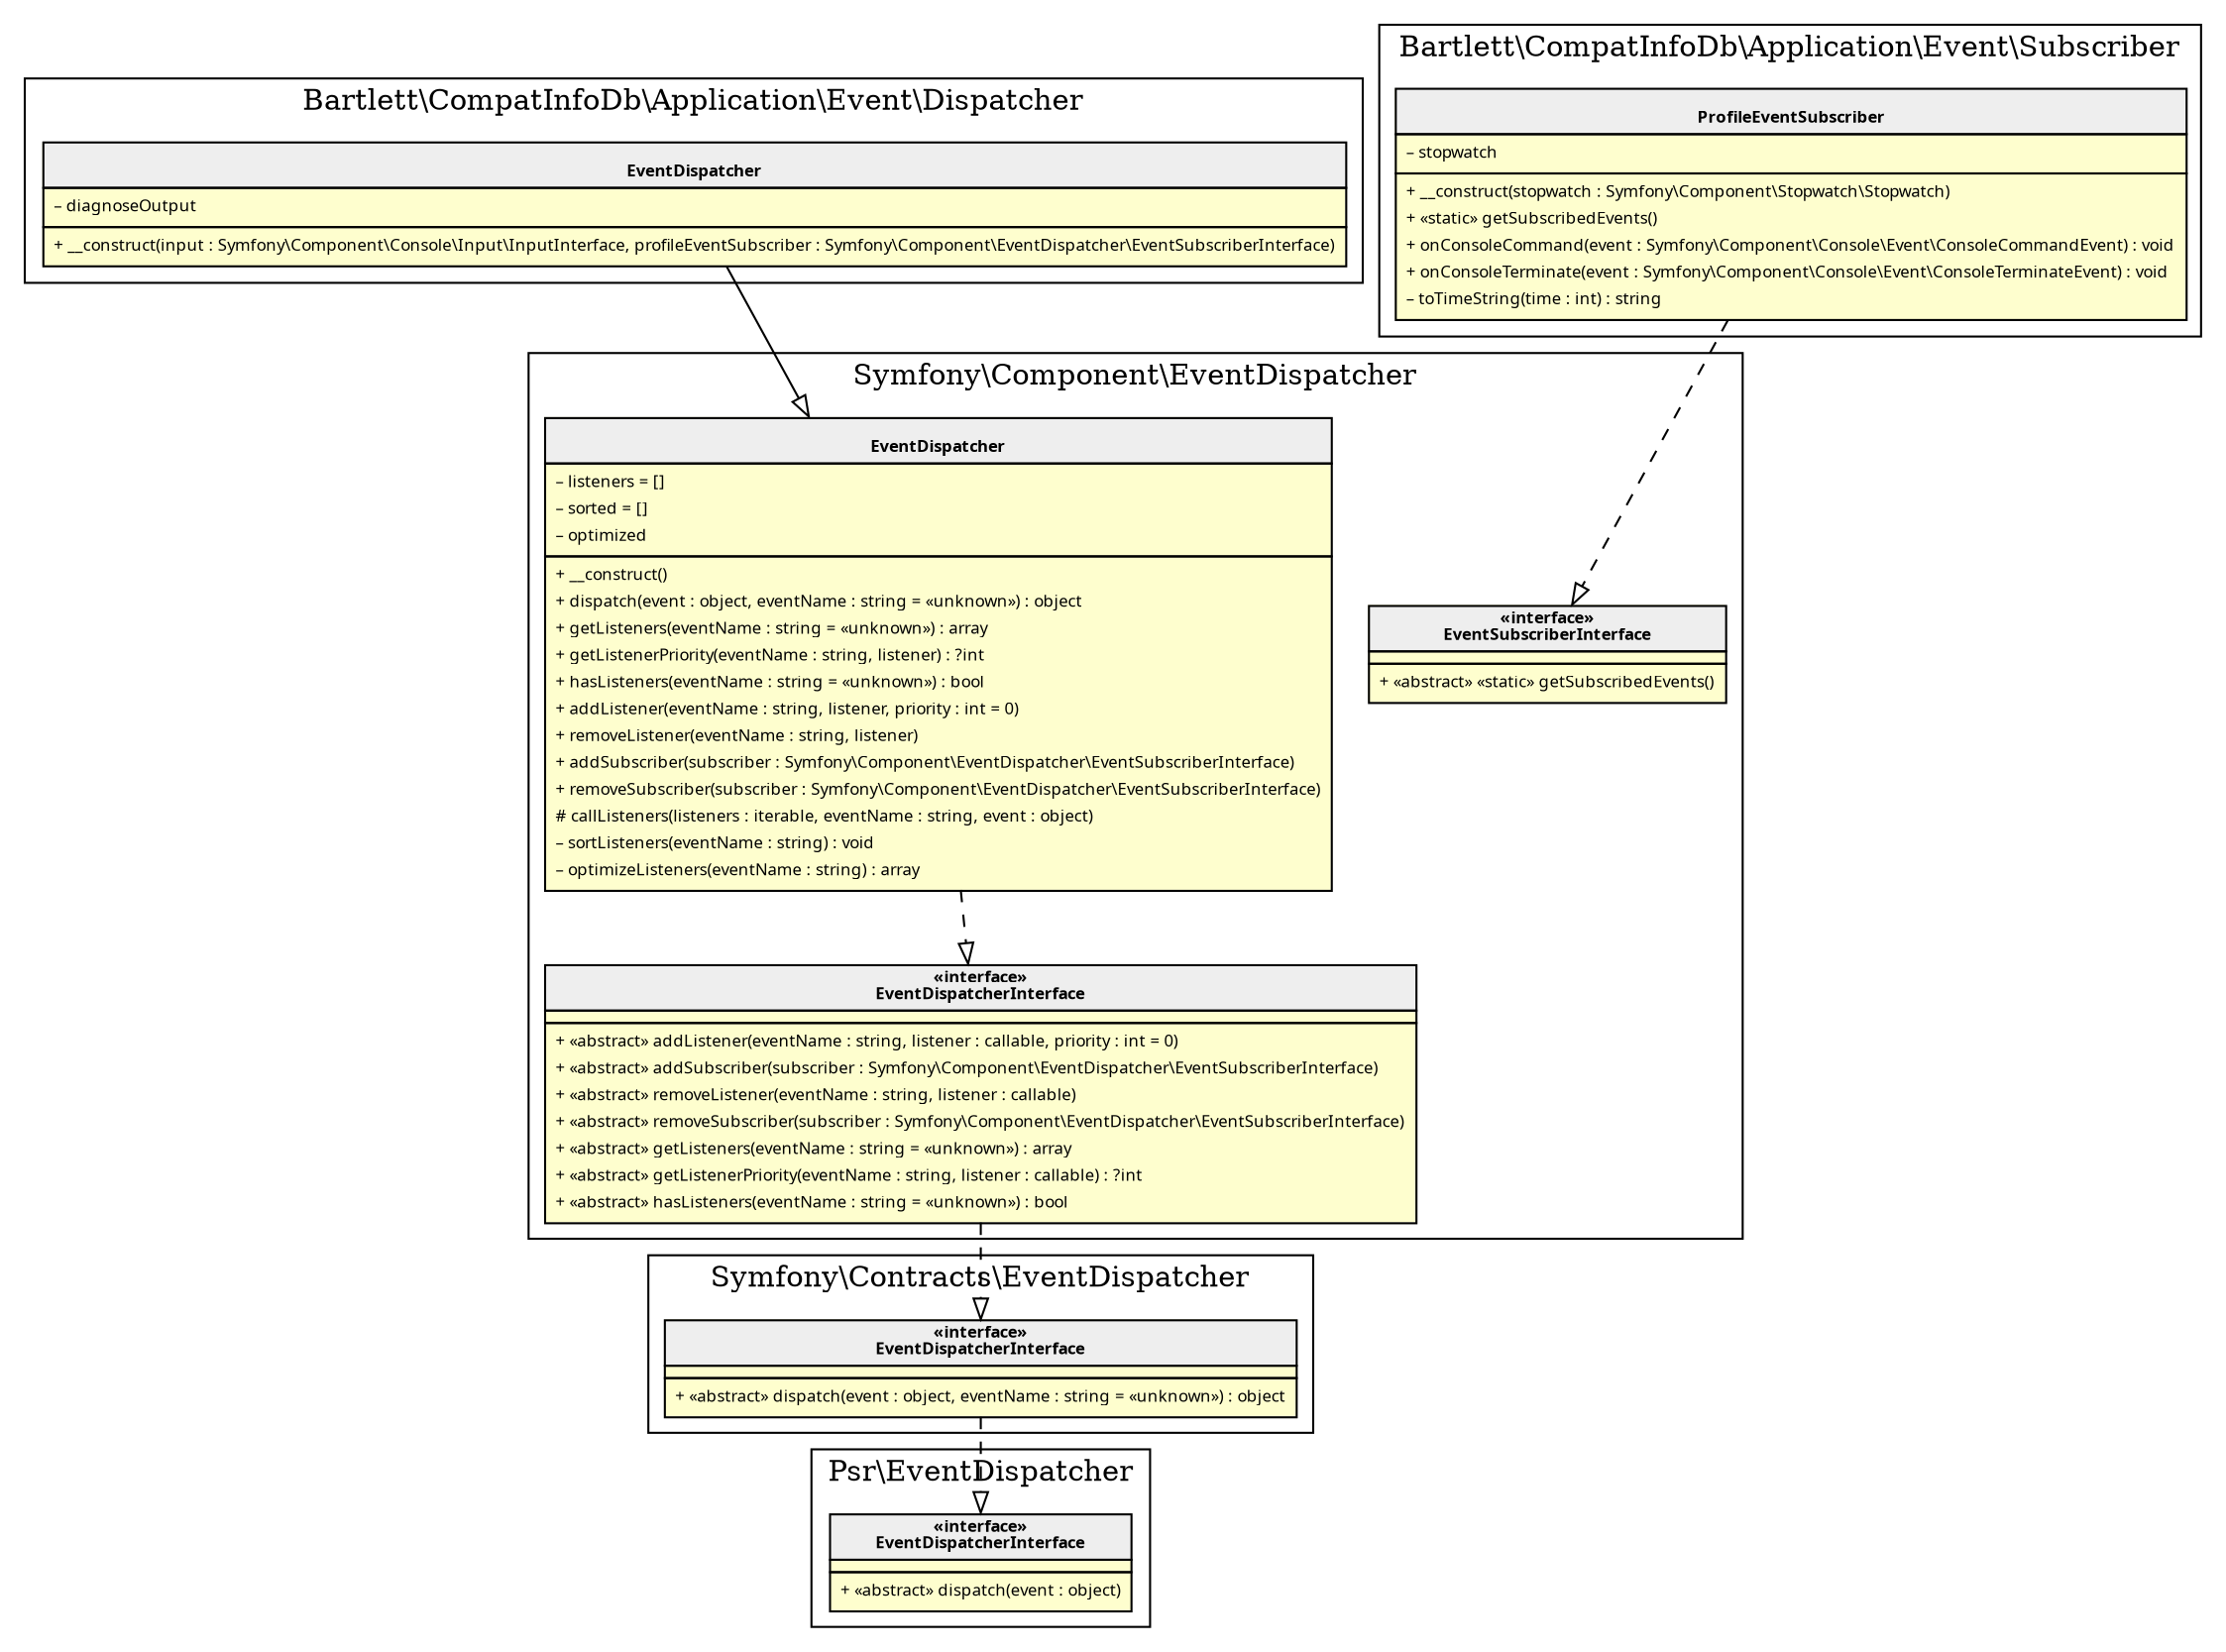digraph {
  graph [name="G" overlap="false" rankdir="TB" bgcolor="transparent"]
  node [fontname="Verdana" fontsize=8 shape="none" margin=0 fillcolor="#FEFECE" style="filled"]
  edge [fontname="Verdana" fontsize=8]
  subgraph cluster_0 {
    label = "Bartlett\\CompatInfoDb\\Application\\Event\\Dispatcher"
    "Bartlett\\CompatInfoDb\\Application\\Event\\Dispatcher\\EventDispatcher" [shape="none" label=<
<table cellspacing="0" border="0" cellborder="1">
    <tr><td bgcolor="#eeeeee"><b><br/>EventDispatcher</b></td></tr>
    <tr><td><table border="0" cellspacing="0" cellpadding="2">
    <tr><td align="left">– diagnoseOutput</td></tr>
</table></td></tr>
    <tr><td><table border="0" cellspacing="0" cellpadding="2">
    <tr><td align="left">+ __construct(input : Symfony\\Component\\Console\\Input\\InputInterface, profileEventSubscriber : Symfony\\Component\\EventDispatcher\\EventSubscriberInterface)</td></tr>
</table></td></tr>
</table>>]
  }
  subgraph cluster_1 {
    label = "Symfony\\Component\\EventDispatcher"
    "Symfony\\Component\\EventDispatcher\\EventDispatcher" [shape="none" label=<
<table cellspacing="0" border="0" cellborder="1">
    <tr><td bgcolor="#eeeeee"><b><br/>EventDispatcher</b></td></tr>
    <tr><td><table border="0" cellspacing="0" cellpadding="2">
    <tr><td align="left">– listeners = []</td></tr>
    <tr><td align="left">– sorted = []</td></tr>
    <tr><td align="left">– optimized</td></tr>
</table></td></tr>
    <tr><td><table border="0" cellspacing="0" cellpadding="2">
    <tr><td align="left">+ __construct()</td></tr>
    <tr><td align="left">+ dispatch(event : object, eventName : string = «unknown») : object</td></tr>
    <tr><td align="left">+ getListeners(eventName : string = «unknown») : array</td></tr>
    <tr><td align="left">+ getListenerPriority(eventName : string, listener) : ?int</td></tr>
    <tr><td align="left">+ hasListeners(eventName : string = «unknown») : bool</td></tr>
    <tr><td align="left">+ addListener(eventName : string, listener, priority : int = 0)</td></tr>
    <tr><td align="left">+ removeListener(eventName : string, listener)</td></tr>
    <tr><td align="left">+ addSubscriber(subscriber : Symfony\\Component\\EventDispatcher\\EventSubscriberInterface)</td></tr>
    <tr><td align="left">+ removeSubscriber(subscriber : Symfony\\Component\\EventDispatcher\\EventSubscriberInterface)</td></tr>
    <tr><td align="left"># callListeners(listeners : iterable, eventName : string, event : object)</td></tr>
    <tr><td align="left">– sortListeners(eventName : string) : void</td></tr>
    <tr><td align="left">– optimizeListeners(eventName : string) : array</td></tr>
</table></td></tr>
</table>>]
    "Symfony\\Component\\EventDispatcher\\EventDispatcherInterface" [shape="none" label=<
<table cellspacing="0" border="0" cellborder="1">
    <tr><td bgcolor="#eeeeee"><b>«interface»<br/>EventDispatcherInterface</b></td></tr>
    <tr><td></td></tr>
    <tr><td><table border="0" cellspacing="0" cellpadding="2">
    <tr><td align="left">+ «abstract» addListener(eventName : string, listener : callable, priority : int = 0)</td></tr>
    <tr><td align="left">+ «abstract» addSubscriber(subscriber : Symfony\\Component\\EventDispatcher\\EventSubscriberInterface)</td></tr>
    <tr><td align="left">+ «abstract» removeListener(eventName : string, listener : callable)</td></tr>
    <tr><td align="left">+ «abstract» removeSubscriber(subscriber : Symfony\\Component\\EventDispatcher\\EventSubscriberInterface)</td></tr>
    <tr><td align="left">+ «abstract» getListeners(eventName : string = «unknown») : array</td></tr>
    <tr><td align="left">+ «abstract» getListenerPriority(eventName : string, listener : callable) : ?int</td></tr>
    <tr><td align="left">+ «abstract» hasListeners(eventName : string = «unknown») : bool</td></tr>
</table></td></tr>
</table>>]
    "Symfony\\Component\\EventDispatcher\\EventSubscriberInterface" [shape="none" label=<
<table cellspacing="0" border="0" cellborder="1">
    <tr><td bgcolor="#eeeeee"><b>«interface»<br/>EventSubscriberInterface</b></td></tr>
    <tr><td></td></tr>
    <tr><td><table border="0" cellspacing="0" cellpadding="2">
    <tr><td align="left">+ «abstract» «static» getSubscribedEvents()</td></tr>
</table></td></tr>
</table>>]
  }
  subgraph cluster_2 {
    label = "Symfony\\Contracts\\EventDispatcher"
    "Symfony\\Contracts\\EventDispatcher\\EventDispatcherInterface" [shape="none" label=<
<table cellspacing="0" border="0" cellborder="1">
    <tr><td bgcolor="#eeeeee"><b>«interface»<br/>EventDispatcherInterface</b></td></tr>
    <tr><td></td></tr>
    <tr><td><table border="0" cellspacing="0" cellpadding="2">
    <tr><td align="left">+ «abstract» dispatch(event : object, eventName : string = «unknown») : object</td></tr>
</table></td></tr>
</table>>]
  }
  subgraph cluster_3 {
    label = "Psr\\EventDispatcher"
    "Psr\\EventDispatcher\\EventDispatcherInterface" [shape="none" label=<
<table cellspacing="0" border="0" cellborder="1">
    <tr><td bgcolor="#eeeeee"><b>«interface»<br/>EventDispatcherInterface</b></td></tr>
    <tr><td></td></tr>
    <tr><td><table border="0" cellspacing="0" cellpadding="2">
    <tr><td align="left">+ «abstract» dispatch(event : object)</td></tr>
</table></td></tr>
</table>>]
  }
  subgraph cluster_4 {
    label = "Bartlett\\CompatInfoDb\\Application\\Event\\Subscriber"
    "Bartlett\\CompatInfoDb\\Application\\Event\\Subscriber\\ProfileEventSubscriber" [shape="none" label=<
<table cellspacing="0" border="0" cellborder="1">
    <tr><td bgcolor="#eeeeee"><b><br/>ProfileEventSubscriber</b></td></tr>
    <tr><td><table border="0" cellspacing="0" cellpadding="2">
    <tr><td align="left">– stopwatch</td></tr>
</table></td></tr>
    <tr><td><table border="0" cellspacing="0" cellpadding="2">
    <tr><td align="left">+ __construct(stopwatch : Symfony\\Component\\Stopwatch\\Stopwatch)</td></tr>
    <tr><td align="left">+ «static» getSubscribedEvents()</td></tr>
    <tr><td align="left">+ onConsoleCommand(event : Symfony\\Component\\Console\\Event\\ConsoleCommandEvent) : void</td></tr>
    <tr><td align="left">+ onConsoleTerminate(event : Symfony\\Component\\Console\\Event\\ConsoleTerminateEvent) : void</td></tr>
    <tr><td align="left">– toTimeString(time : int) : string</td></tr>
</table></td></tr>
</table>>]
  }
  "Symfony\\Contracts\\EventDispatcher\\EventDispatcherInterface" -> "Psr\\EventDispatcher\\EventDispatcherInterface" [arrowhead="empty" style="dashed"]
  "Symfony\\Component\\EventDispatcher\\EventDispatcherInterface" -> "Symfony\\Contracts\\EventDispatcher\\EventDispatcherInterface" [arrowhead="empty" style="dashed"]
  "Symfony\\Component\\EventDispatcher\\EventDispatcher" -> "Symfony\\Component\\EventDispatcher\\EventDispatcherInterface" [arrowhead="empty" style="dashed"]
  "Bartlett\\CompatInfoDb\\Application\\Event\\Dispatcher\\EventDispatcher" -> "Symfony\\Component\\EventDispatcher\\EventDispatcher" [arrowhead="empty" style="filled"]
  "Bartlett\\CompatInfoDb\\Application\\Event\\Subscriber\\ProfileEventSubscriber" -> "Symfony\\Component\\EventDispatcher\\EventSubscriberInterface" [arrowhead="empty" style="dashed"]
}
